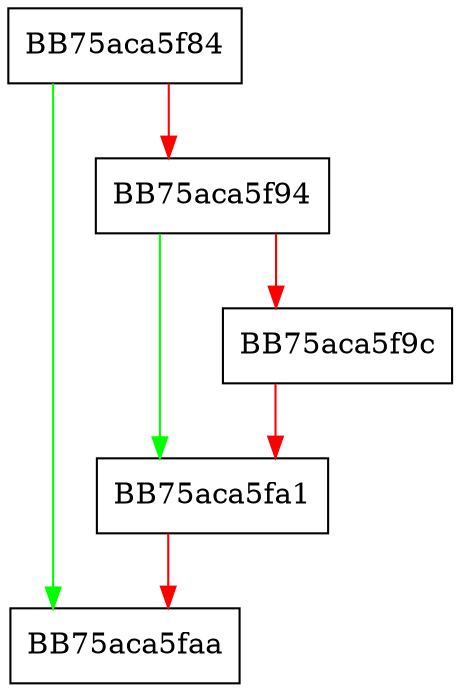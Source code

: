 digraph Release {
  node [shape="box"];
  graph [splines=ortho];
  BB75aca5f84 -> BB75aca5faa [color="green"];
  BB75aca5f84 -> BB75aca5f94 [color="red"];
  BB75aca5f94 -> BB75aca5fa1 [color="green"];
  BB75aca5f94 -> BB75aca5f9c [color="red"];
  BB75aca5f9c -> BB75aca5fa1 [color="red"];
  BB75aca5fa1 -> BB75aca5faa [color="red"];
}